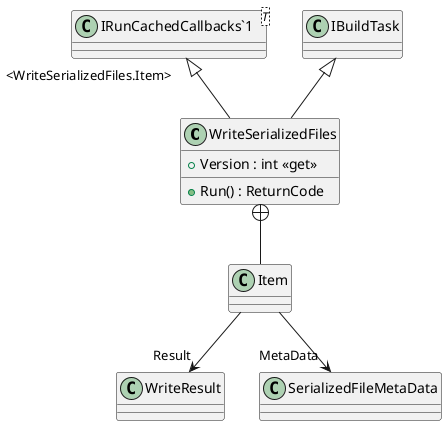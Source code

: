 @startuml
class WriteSerializedFiles {
    + Version : int <<get>>
    + Run() : ReturnCode
}
class "IRunCachedCallbacks`1"<T> {
}
class Item {
}
IBuildTask <|-- WriteSerializedFiles
"IRunCachedCallbacks`1" "<WriteSerializedFiles.Item>" <|-- WriteSerializedFiles
WriteSerializedFiles +-- Item
Item --> "Result" WriteResult
Item --> "MetaData" SerializedFileMetaData
@enduml
